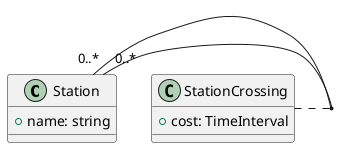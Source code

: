 {
  "sha1": "brn2wovehu1b23zepj2dia1xf3c34op",
  "insertion": {
    "when": "2024-05-30T20:48:22.146Z",
    "user": "plantuml@gmail.com"
  }
}
@startuml
class Station {
+name: string
}

class StationCrossing {
+cost: TimeInterval
}

Station "0..*" - "0..*" Station
StationCrossing . (Station, Station)

@enduml
